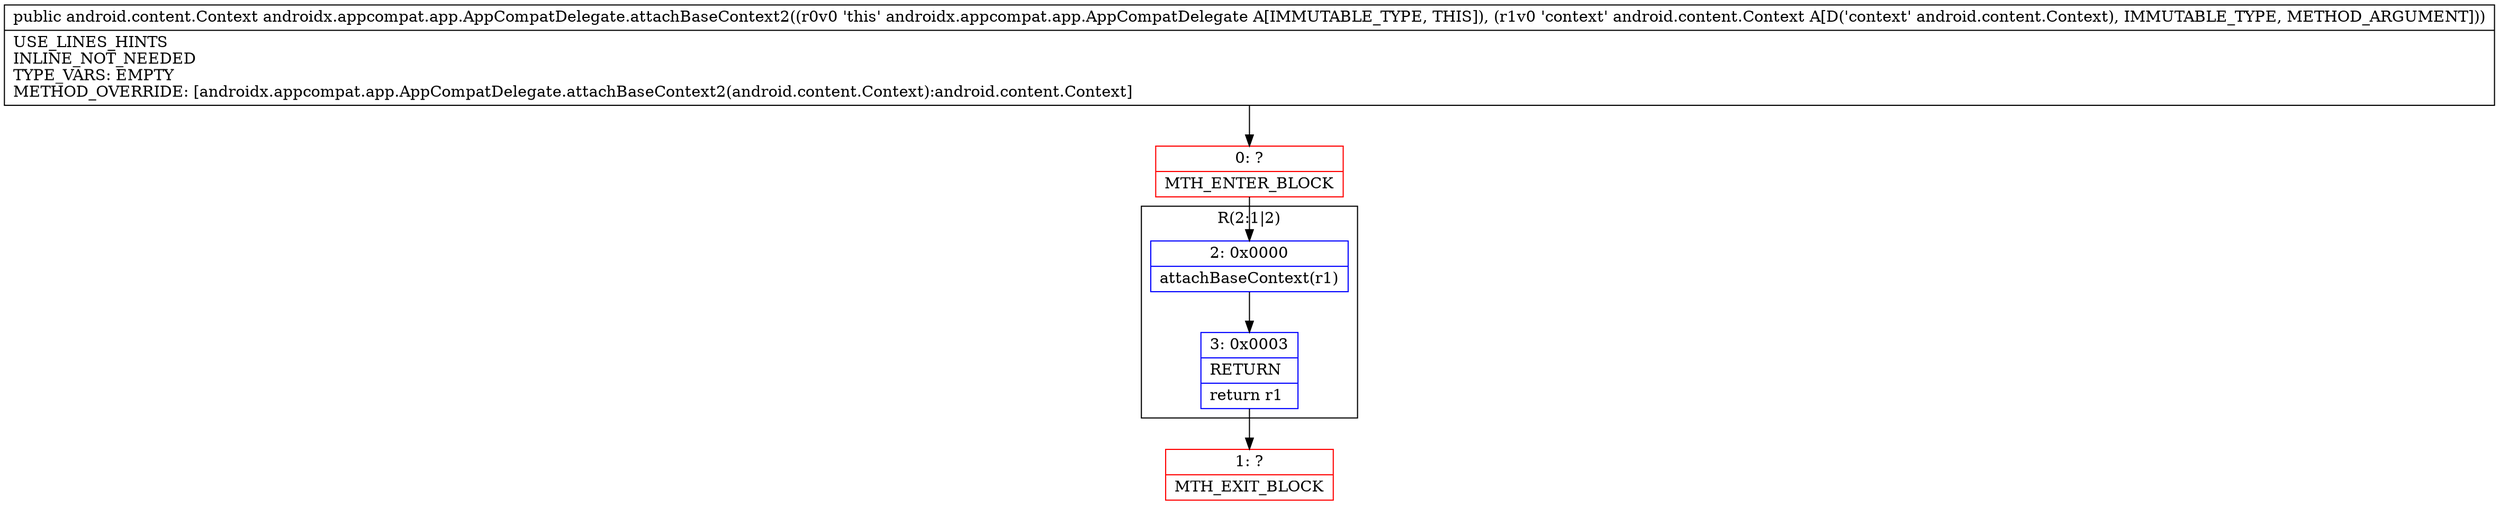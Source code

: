 digraph "CFG forandroidx.appcompat.app.AppCompatDelegate.attachBaseContext2(Landroid\/content\/Context;)Landroid\/content\/Context;" {
subgraph cluster_Region_627415364 {
label = "R(2:1|2)";
node [shape=record,color=blue];
Node_2 [shape=record,label="{2\:\ 0x0000|attachBaseContext(r1)\l}"];
Node_3 [shape=record,label="{3\:\ 0x0003|RETURN\l|return r1\l}"];
}
Node_0 [shape=record,color=red,label="{0\:\ ?|MTH_ENTER_BLOCK\l}"];
Node_1 [shape=record,color=red,label="{1\:\ ?|MTH_EXIT_BLOCK\l}"];
MethodNode[shape=record,label="{public android.content.Context androidx.appcompat.app.AppCompatDelegate.attachBaseContext2((r0v0 'this' androidx.appcompat.app.AppCompatDelegate A[IMMUTABLE_TYPE, THIS]), (r1v0 'context' android.content.Context A[D('context' android.content.Context), IMMUTABLE_TYPE, METHOD_ARGUMENT]))  | USE_LINES_HINTS\lINLINE_NOT_NEEDED\lTYPE_VARS: EMPTY\lMETHOD_OVERRIDE: [androidx.appcompat.app.AppCompatDelegate.attachBaseContext2(android.content.Context):android.content.Context]\l}"];
MethodNode -> Node_0;Node_2 -> Node_3;
Node_3 -> Node_1;
Node_0 -> Node_2;
}

